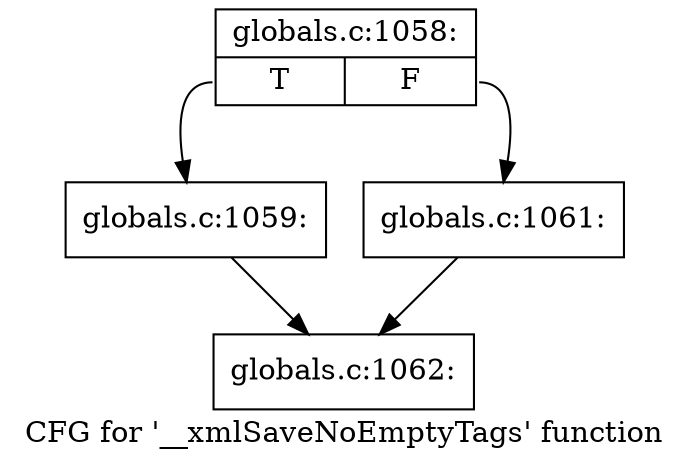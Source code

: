 digraph "CFG for '__xmlSaveNoEmptyTags' function" {
	label="CFG for '__xmlSaveNoEmptyTags' function";

	Node0x5624fdb5c4f0 [shape=record,label="{globals.c:1058:|{<s0>T|<s1>F}}"];
	Node0x5624fdb5c4f0:s0 -> Node0x5624fdb5d760;
	Node0x5624fdb5c4f0:s1 -> Node0x5624fdb5d800;
	Node0x5624fdb5d760 [shape=record,label="{globals.c:1059:}"];
	Node0x5624fdb5d760 -> Node0x5624fdb5cd10;
	Node0x5624fdb5d800 [shape=record,label="{globals.c:1061:}"];
	Node0x5624fdb5d800 -> Node0x5624fdb5cd10;
	Node0x5624fdb5cd10 [shape=record,label="{globals.c:1062:}"];
}
